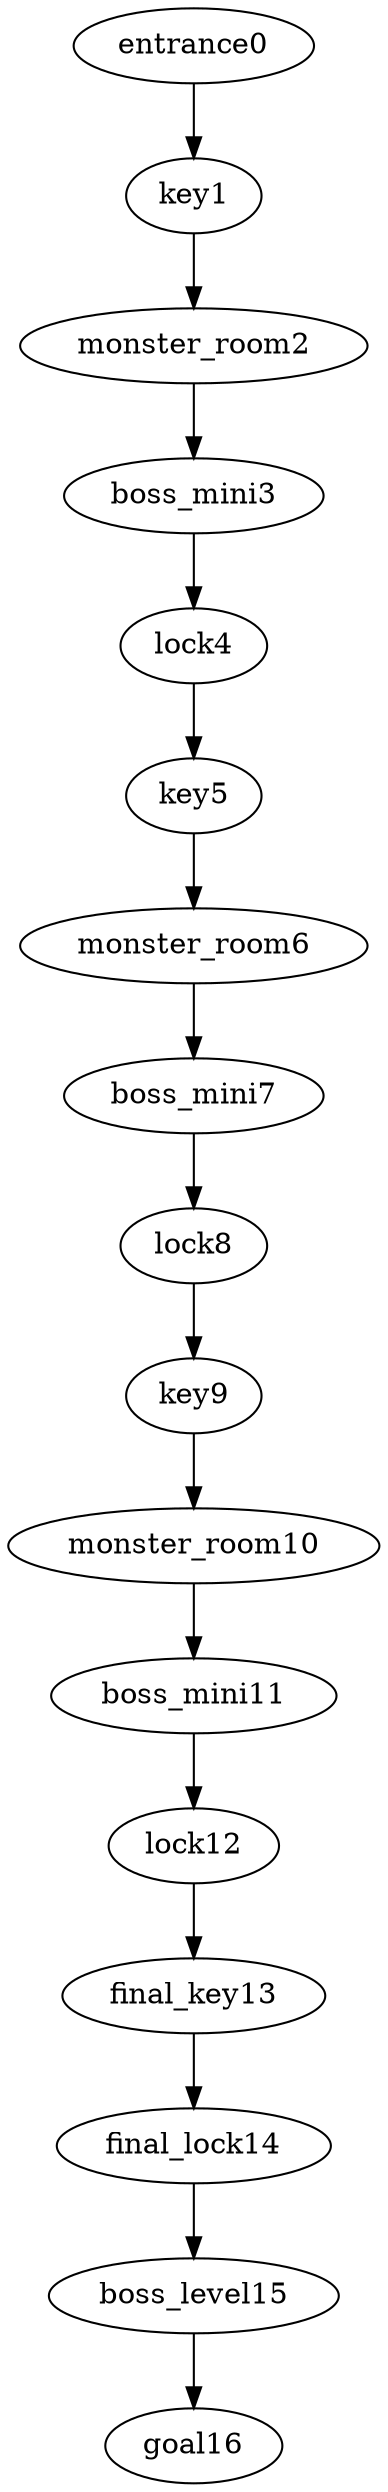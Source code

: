digraph mission {
entrance0 -> key1
key1 -> monster_room2
monster_room2 -> boss_mini3
boss_mini3 -> lock4
lock4 -> key5
key5 -> monster_room6
monster_room6 -> boss_mini7
boss_mini7 -> lock8
lock8 -> key9
key9 -> monster_room10
monster_room10 -> boss_mini11
boss_mini11 -> lock12
lock12 -> final_key13
final_key13 -> final_lock14
final_lock14 -> boss_level15
boss_level15 -> goal16
}